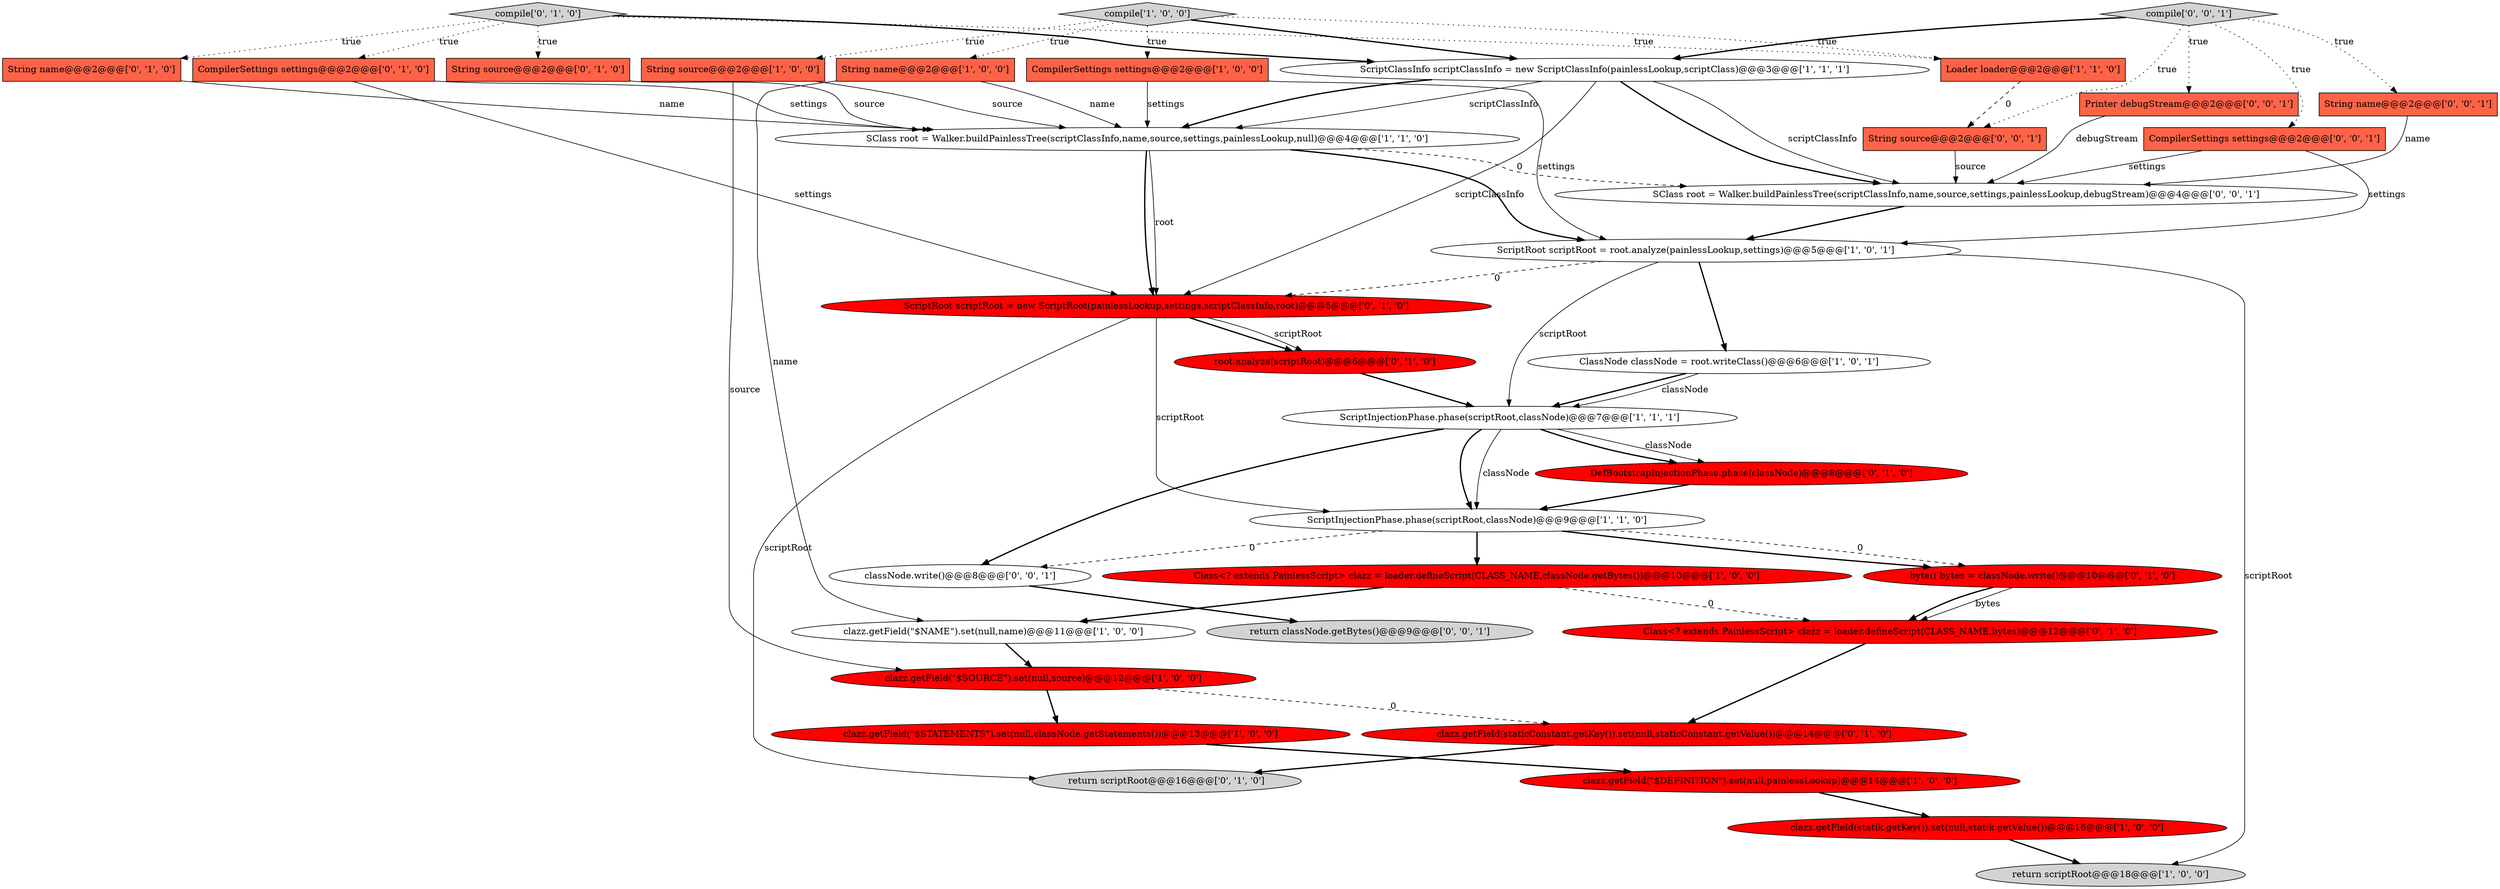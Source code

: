 digraph {
4 [style = filled, label = "SClass root = Walker.buildPainlessTree(scriptClassInfo,name,source,settings,painlessLookup,null)@@@4@@@['1', '1', '0']", fillcolor = white, shape = ellipse image = "AAA0AAABBB1BBB"];
14 [style = filled, label = "Class<? extends PainlessScript> clazz = loader.defineScript(CLASS_NAME,classNode.getBytes())@@@10@@@['1', '0', '0']", fillcolor = red, shape = ellipse image = "AAA1AAABBB1BBB"];
23 [style = filled, label = "root.analyze(scriptRoot)@@@6@@@['0', '1', '0']", fillcolor = red, shape = ellipse image = "AAA1AAABBB2BBB"];
26 [style = filled, label = "byte(( bytes = classNode.write()@@@10@@@['0', '1', '0']", fillcolor = red, shape = ellipse image = "AAA1AAABBB2BBB"];
35 [style = filled, label = "String source@@@2@@@['0', '0', '1']", fillcolor = tomato, shape = box image = "AAA0AAABBB3BBB"];
20 [style = filled, label = "clazz.getField(staticConstant.getKey()).set(null,staticConstant.getValue())@@@14@@@['0', '1', '0']", fillcolor = red, shape = ellipse image = "AAA1AAABBB2BBB"];
18 [style = filled, label = "String source@@@2@@@['0', '1', '0']", fillcolor = tomato, shape = box image = "AAA0AAABBB2BBB"];
34 [style = filled, label = "return classNode.getBytes()@@@9@@@['0', '0', '1']", fillcolor = lightgray, shape = ellipse image = "AAA0AAABBB3BBB"];
6 [style = filled, label = "ScriptClassInfo scriptClassInfo = new ScriptClassInfo(painlessLookup,scriptClass)@@@3@@@['1', '1', '1']", fillcolor = white, shape = ellipse image = "AAA0AAABBB1BBB"];
36 [style = filled, label = "classNode.write()@@@8@@@['0', '0', '1']", fillcolor = white, shape = ellipse image = "AAA0AAABBB3BBB"];
25 [style = filled, label = "ScriptRoot scriptRoot = new ScriptRoot(painlessLookup,settings,scriptClassInfo,root)@@@5@@@['0', '1', '0']", fillcolor = red, shape = ellipse image = "AAA1AAABBB2BBB"];
10 [style = filled, label = "ScriptRoot scriptRoot = root.analyze(painlessLookup,settings)@@@5@@@['1', '0', '1']", fillcolor = white, shape = ellipse image = "AAA0AAABBB1BBB"];
15 [style = filled, label = "clazz.getField(\"$NAME\").set(null,name)@@@11@@@['1', '0', '0']", fillcolor = white, shape = ellipse image = "AAA0AAABBB1BBB"];
22 [style = filled, label = "CompilerSettings settings@@@2@@@['0', '1', '0']", fillcolor = tomato, shape = box image = "AAA0AAABBB2BBB"];
7 [style = filled, label = "String name@@@2@@@['1', '0', '0']", fillcolor = tomato, shape = box image = "AAA0AAABBB1BBB"];
30 [style = filled, label = "SClass root = Walker.buildPainlessTree(scriptClassInfo,name,source,settings,painlessLookup,debugStream)@@@4@@@['0', '0', '1']", fillcolor = white, shape = ellipse image = "AAA0AAABBB3BBB"];
31 [style = filled, label = "CompilerSettings settings@@@2@@@['0', '0', '1']", fillcolor = tomato, shape = box image = "AAA0AAABBB3BBB"];
16 [style = filled, label = "Loader loader@@@2@@@['1', '1', '0']", fillcolor = tomato, shape = box image = "AAA0AAABBB1BBB"];
32 [style = filled, label = "compile['0', '0', '1']", fillcolor = lightgray, shape = diamond image = "AAA0AAABBB3BBB"];
28 [style = filled, label = "compile['0', '1', '0']", fillcolor = lightgray, shape = diamond image = "AAA0AAABBB2BBB"];
19 [style = filled, label = "Class<? extends PainlessScript> clazz = loader.defineScript(CLASS_NAME,bytes)@@@12@@@['0', '1', '0']", fillcolor = red, shape = ellipse image = "AAA1AAABBB2BBB"];
5 [style = filled, label = "compile['1', '0', '0']", fillcolor = lightgray, shape = diamond image = "AAA0AAABBB1BBB"];
11 [style = filled, label = "ScriptInjectionPhase.phase(scriptRoot,classNode)@@@7@@@['1', '1', '1']", fillcolor = white, shape = ellipse image = "AAA0AAABBB1BBB"];
29 [style = filled, label = "String name@@@2@@@['0', '0', '1']", fillcolor = tomato, shape = box image = "AAA0AAABBB3BBB"];
8 [style = filled, label = "clazz.getField(\"$DEFINITION\").set(null,painlessLookup)@@@14@@@['1', '0', '0']", fillcolor = red, shape = ellipse image = "AAA1AAABBB1BBB"];
13 [style = filled, label = "ScriptInjectionPhase.phase(scriptRoot,classNode)@@@9@@@['1', '1', '0']", fillcolor = white, shape = ellipse image = "AAA0AAABBB1BBB"];
12 [style = filled, label = "return scriptRoot@@@18@@@['1', '0', '0']", fillcolor = lightgray, shape = ellipse image = "AAA0AAABBB1BBB"];
33 [style = filled, label = "Printer debugStream@@@2@@@['0', '0', '1']", fillcolor = tomato, shape = box image = "AAA0AAABBB3BBB"];
9 [style = filled, label = "ClassNode classNode = root.writeClass()@@@6@@@['1', '0', '1']", fillcolor = white, shape = ellipse image = "AAA0AAABBB1BBB"];
1 [style = filled, label = "String source@@@2@@@['1', '0', '0']", fillcolor = tomato, shape = box image = "AAA0AAABBB1BBB"];
21 [style = filled, label = "DefBootstrapInjectionPhase.phase(classNode)@@@8@@@['0', '1', '0']", fillcolor = red, shape = ellipse image = "AAA1AAABBB2BBB"];
3 [style = filled, label = "clazz.getField(\"$SOURCE\").set(null,source)@@@12@@@['1', '0', '0']", fillcolor = red, shape = ellipse image = "AAA1AAABBB1BBB"];
27 [style = filled, label = "return scriptRoot@@@16@@@['0', '1', '0']", fillcolor = lightgray, shape = ellipse image = "AAA0AAABBB2BBB"];
24 [style = filled, label = "String name@@@2@@@['0', '1', '0']", fillcolor = tomato, shape = box image = "AAA0AAABBB2BBB"];
17 [style = filled, label = "clazz.getField(statik.getKey()).set(null,statik.getValue())@@@16@@@['1', '0', '0']", fillcolor = red, shape = ellipse image = "AAA1AAABBB1BBB"];
0 [style = filled, label = "clazz.getField(\"$STATEMENTS\").set(null,classNode.getStatements())@@@13@@@['1', '0', '0']", fillcolor = red, shape = ellipse image = "AAA1AAABBB1BBB"];
2 [style = filled, label = "CompilerSettings settings@@@2@@@['1', '0', '0']", fillcolor = tomato, shape = box image = "AAA0AAABBB1BBB"];
31->30 [style = solid, label="settings"];
4->10 [style = bold, label=""];
1->4 [style = solid, label="source"];
28->6 [style = bold, label=""];
9->11 [style = bold, label=""];
7->15 [style = solid, label="name"];
22->4 [style = solid, label="settings"];
2->4 [style = solid, label="settings"];
4->25 [style = bold, label=""];
36->34 [style = bold, label=""];
32->35 [style = dotted, label="true"];
13->36 [style = dashed, label="0"];
25->23 [style = bold, label=""];
22->25 [style = solid, label="settings"];
16->35 [style = dashed, label="0"];
19->20 [style = bold, label=""];
11->21 [style = solid, label="classNode"];
26->19 [style = solid, label="bytes"];
11->21 [style = bold, label=""];
5->1 [style = dotted, label="true"];
28->16 [style = dotted, label="true"];
4->30 [style = dashed, label="0"];
31->10 [style = solid, label="settings"];
1->3 [style = solid, label="source"];
26->19 [style = bold, label=""];
29->30 [style = solid, label="name"];
15->3 [style = bold, label=""];
7->4 [style = solid, label="name"];
13->26 [style = dashed, label="0"];
11->36 [style = bold, label=""];
32->6 [style = bold, label=""];
6->4 [style = solid, label="scriptClassInfo"];
32->33 [style = dotted, label="true"];
3->0 [style = bold, label=""];
20->27 [style = bold, label=""];
4->25 [style = solid, label="root"];
32->31 [style = dotted, label="true"];
8->17 [style = bold, label=""];
25->23 [style = solid, label="scriptRoot"];
6->4 [style = bold, label=""];
17->12 [style = bold, label=""];
28->24 [style = dotted, label="true"];
25->27 [style = solid, label="scriptRoot"];
5->6 [style = bold, label=""];
13->26 [style = bold, label=""];
5->7 [style = dotted, label="true"];
6->25 [style = solid, label="scriptClassInfo"];
28->18 [style = dotted, label="true"];
9->11 [style = solid, label="classNode"];
11->13 [style = bold, label=""];
3->20 [style = dashed, label="0"];
0->8 [style = bold, label=""];
5->16 [style = dotted, label="true"];
2->10 [style = solid, label="settings"];
30->10 [style = bold, label=""];
28->22 [style = dotted, label="true"];
24->4 [style = solid, label="name"];
11->13 [style = solid, label="classNode"];
14->15 [style = bold, label=""];
10->9 [style = bold, label=""];
10->12 [style = solid, label="scriptRoot"];
32->29 [style = dotted, label="true"];
14->19 [style = dashed, label="0"];
35->30 [style = solid, label="source"];
23->11 [style = bold, label=""];
25->13 [style = solid, label="scriptRoot"];
13->14 [style = bold, label=""];
10->25 [style = dashed, label="0"];
33->30 [style = solid, label="debugStream"];
5->2 [style = dotted, label="true"];
18->4 [style = solid, label="source"];
6->30 [style = solid, label="scriptClassInfo"];
21->13 [style = bold, label=""];
10->11 [style = solid, label="scriptRoot"];
6->30 [style = bold, label=""];
}

